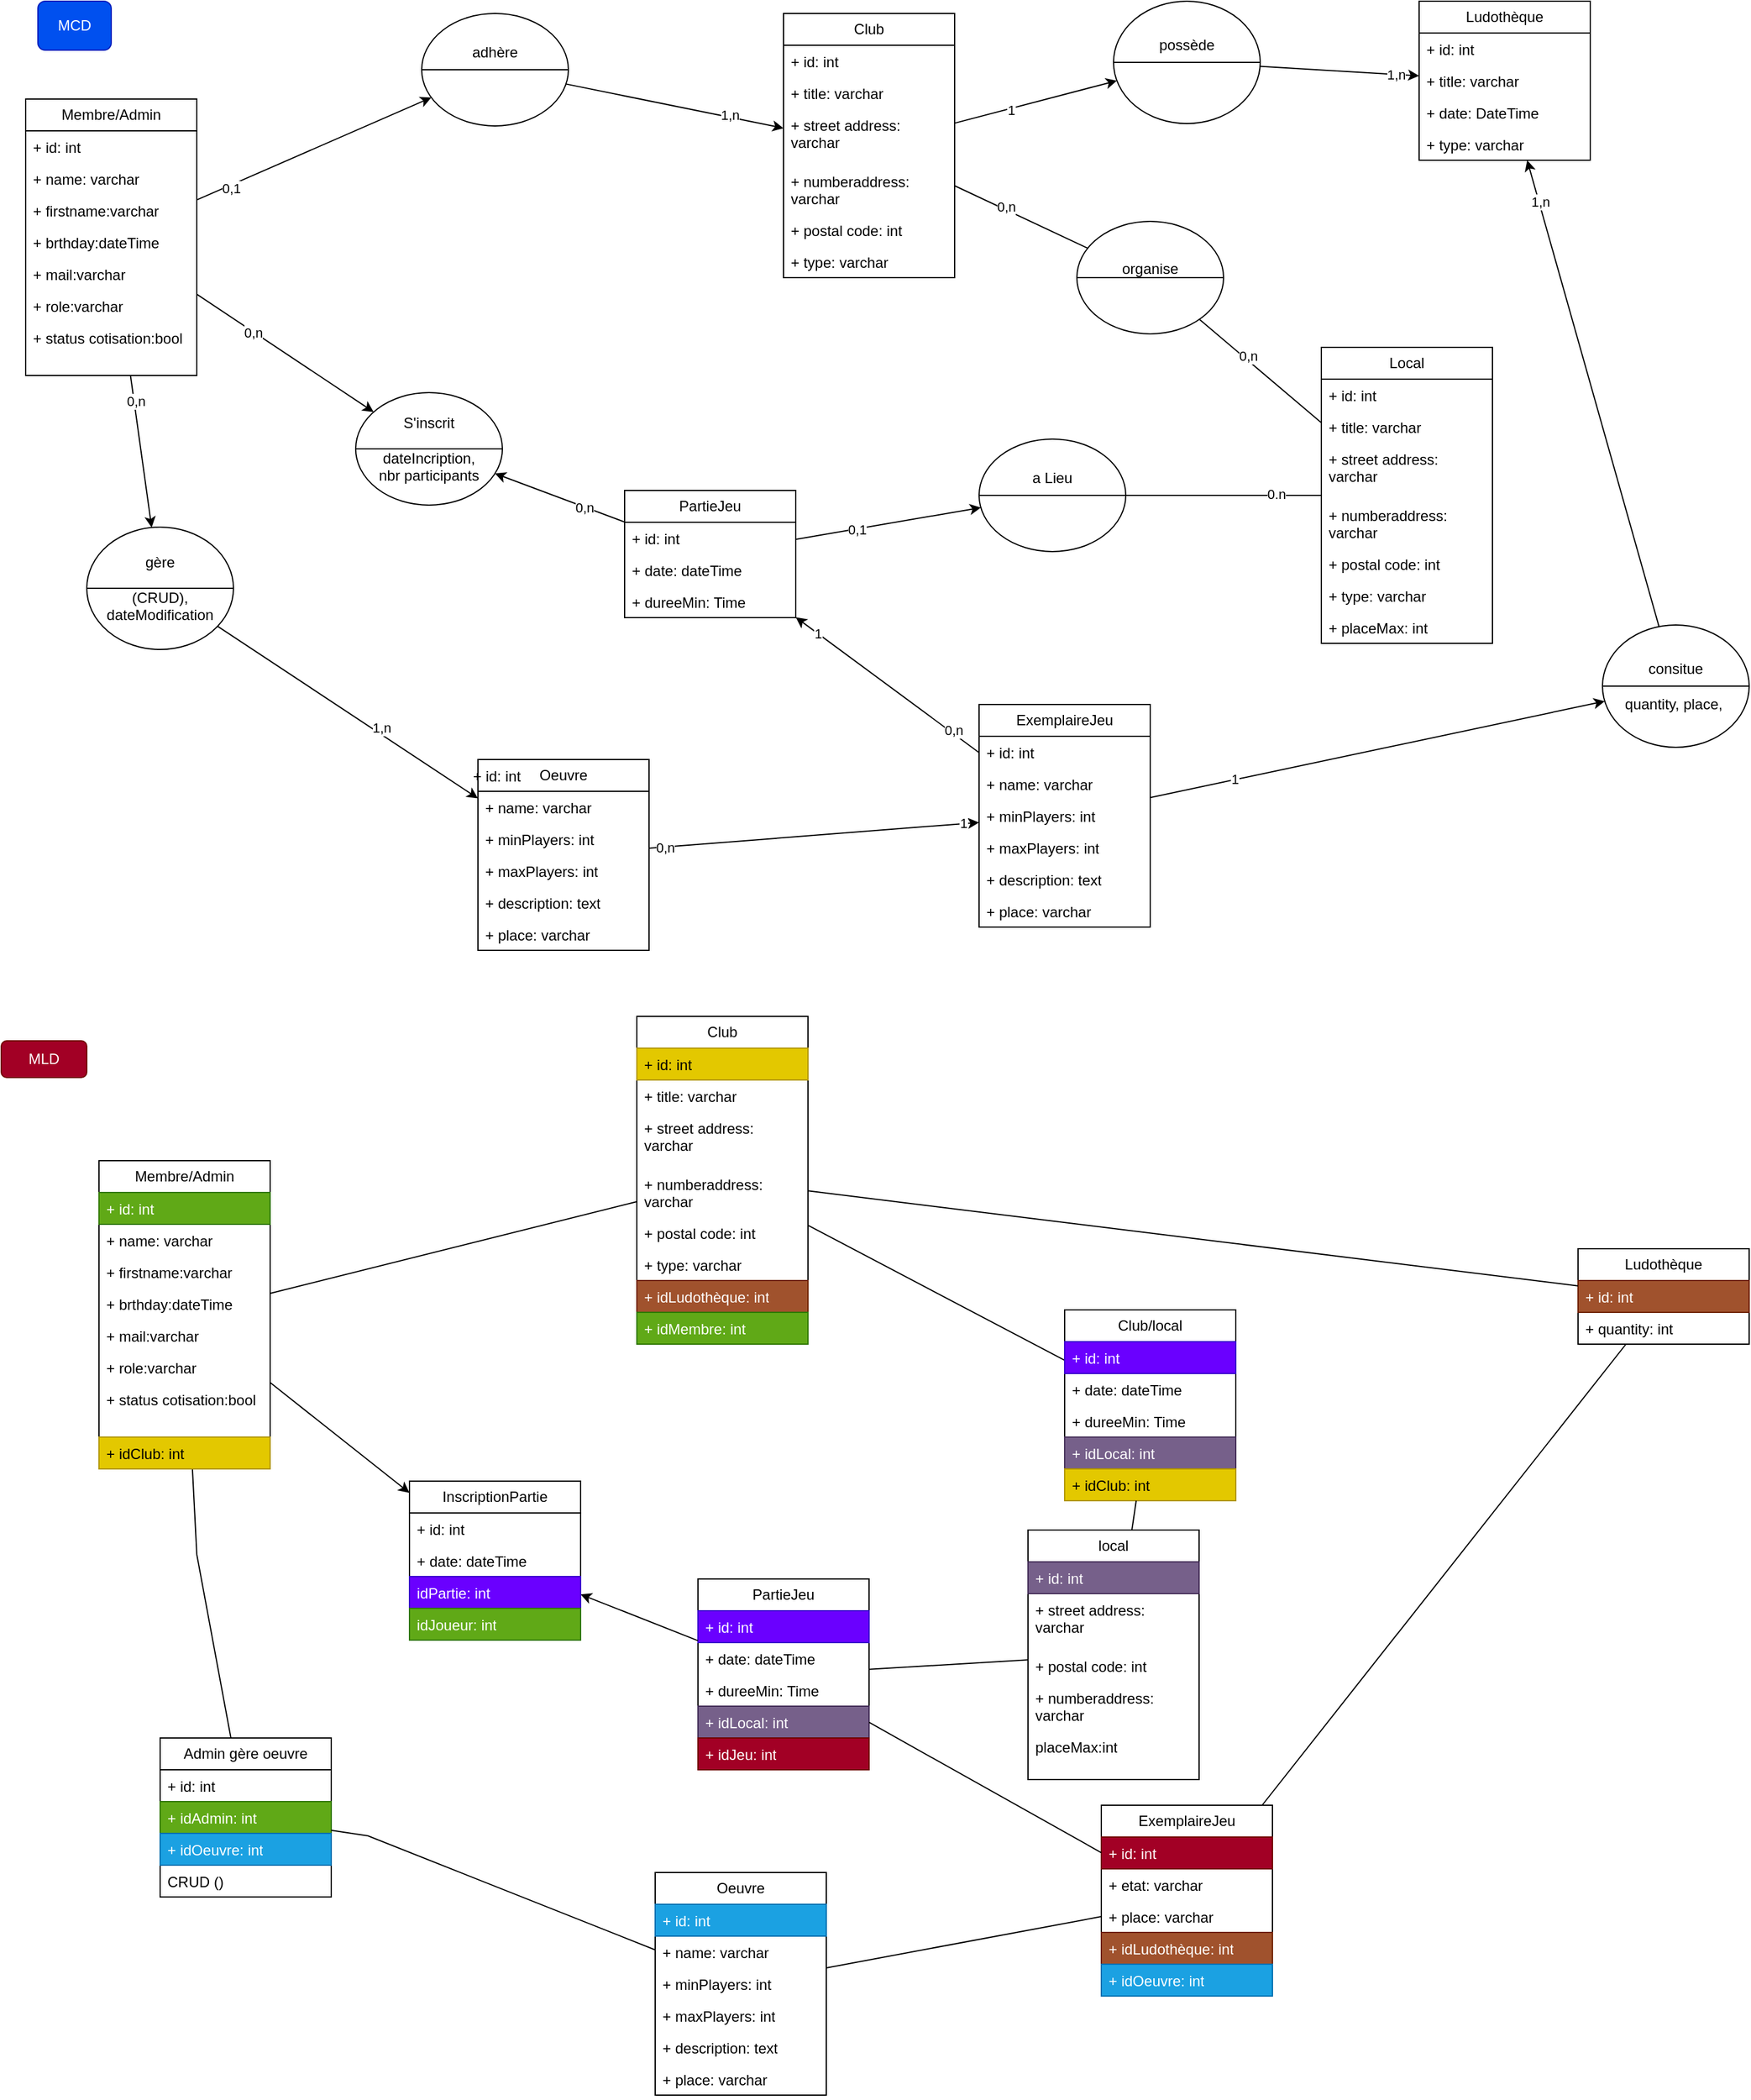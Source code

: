 <mxfile version="24.6.4" type="device">
  <diagram name="Page-1" id="5jA2SZgc2Ah5v43sQ27I">
    <mxGraphModel dx="1434" dy="836" grid="1" gridSize="10" guides="1" tooltips="1" connect="1" arrows="1" fold="1" page="1" pageScale="1" pageWidth="827" pageHeight="1169" background="none" math="0" shadow="0">
      <root>
        <mxCell id="0" />
        <mxCell id="1" parent="0" />
        <mxCell id="EdvAkEf1N6HmaG4ucy9W-1" value="Membre/Admin" style="swimlane;fontStyle=0;childLayout=stackLayout;horizontal=1;startSize=26;fillColor=none;horizontalStack=0;resizeParent=1;resizeParentMax=0;resizeLast=0;collapsible=1;marginBottom=0;whiteSpace=wrap;html=1;" parent="1" vertex="1">
          <mxGeometry x="30" y="90" width="140" height="226" as="geometry" />
        </mxCell>
        <mxCell id="EdvAkEf1N6HmaG4ucy9W-2" value="+ id: int" style="text;strokeColor=none;fillColor=none;align=left;verticalAlign=top;spacingLeft=4;spacingRight=4;overflow=hidden;rotatable=0;points=[[0,0.5],[1,0.5]];portConstraint=eastwest;whiteSpace=wrap;html=1;" parent="EdvAkEf1N6HmaG4ucy9W-1" vertex="1">
          <mxGeometry y="26" width="140" height="26" as="geometry" />
        </mxCell>
        <mxCell id="EdvAkEf1N6HmaG4ucy9W-3" value="+ name: varchar" style="text;strokeColor=none;fillColor=none;align=left;verticalAlign=top;spacingLeft=4;spacingRight=4;overflow=hidden;rotatable=0;points=[[0,0.5],[1,0.5]];portConstraint=eastwest;whiteSpace=wrap;html=1;" parent="EdvAkEf1N6HmaG4ucy9W-1" vertex="1">
          <mxGeometry y="52" width="140" height="26" as="geometry" />
        </mxCell>
        <mxCell id="EdvAkEf1N6HmaG4ucy9W-4" value="+ firstname:varchar" style="text;strokeColor=none;fillColor=none;align=left;verticalAlign=top;spacingLeft=4;spacingRight=4;overflow=hidden;rotatable=0;points=[[0,0.5],[1,0.5]];portConstraint=eastwest;whiteSpace=wrap;html=1;" parent="EdvAkEf1N6HmaG4ucy9W-1" vertex="1">
          <mxGeometry y="78" width="140" height="26" as="geometry" />
        </mxCell>
        <mxCell id="EdvAkEf1N6HmaG4ucy9W-5" value="+ brthday:dateTime" style="text;strokeColor=none;fillColor=none;align=left;verticalAlign=top;spacingLeft=4;spacingRight=4;overflow=hidden;rotatable=0;points=[[0,0.5],[1,0.5]];portConstraint=eastwest;whiteSpace=wrap;html=1;" parent="EdvAkEf1N6HmaG4ucy9W-1" vertex="1">
          <mxGeometry y="104" width="140" height="26" as="geometry" />
        </mxCell>
        <mxCell id="EdvAkEf1N6HmaG4ucy9W-6" value="+ mail:varchar" style="text;strokeColor=none;fillColor=none;align=left;verticalAlign=top;spacingLeft=4;spacingRight=4;overflow=hidden;rotatable=0;points=[[0,0.5],[1,0.5]];portConstraint=eastwest;whiteSpace=wrap;html=1;" parent="EdvAkEf1N6HmaG4ucy9W-1" vertex="1">
          <mxGeometry y="130" width="140" height="26" as="geometry" />
        </mxCell>
        <mxCell id="EdvAkEf1N6HmaG4ucy9W-7" value="+ role:varchar" style="text;strokeColor=none;fillColor=none;align=left;verticalAlign=top;spacingLeft=4;spacingRight=4;overflow=hidden;rotatable=0;points=[[0,0.5],[1,0.5]];portConstraint=eastwest;whiteSpace=wrap;html=1;" parent="EdvAkEf1N6HmaG4ucy9W-1" vertex="1">
          <mxGeometry y="156" width="140" height="26" as="geometry" />
        </mxCell>
        <mxCell id="EdvAkEf1N6HmaG4ucy9W-8" value="+ status cotisation:bool" style="text;strokeColor=none;fillColor=none;align=left;verticalAlign=top;spacingLeft=4;spacingRight=4;overflow=hidden;rotatable=0;points=[[0,0.5],[1,0.5]];portConstraint=eastwest;whiteSpace=wrap;html=1;" parent="EdvAkEf1N6HmaG4ucy9W-1" vertex="1">
          <mxGeometry y="182" width="140" height="44" as="geometry" />
        </mxCell>
        <mxCell id="EdvAkEf1N6HmaG4ucy9W-9" value="Club" style="swimlane;fontStyle=0;childLayout=stackLayout;horizontal=1;startSize=26;fillColor=none;horizontalStack=0;resizeParent=1;resizeParentMax=0;resizeLast=0;collapsible=1;marginBottom=0;whiteSpace=wrap;html=1;" parent="1" vertex="1">
          <mxGeometry x="650" y="20" width="140" height="216" as="geometry" />
        </mxCell>
        <mxCell id="EdvAkEf1N6HmaG4ucy9W-10" value="+ id: int" style="text;strokeColor=none;fillColor=none;align=left;verticalAlign=top;spacingLeft=4;spacingRight=4;overflow=hidden;rotatable=0;points=[[0,0.5],[1,0.5]];portConstraint=eastwest;whiteSpace=wrap;html=1;" parent="EdvAkEf1N6HmaG4ucy9W-9" vertex="1">
          <mxGeometry y="26" width="140" height="26" as="geometry" />
        </mxCell>
        <mxCell id="EdvAkEf1N6HmaG4ucy9W-11" value="+ title: varchar" style="text;strokeColor=none;fillColor=none;align=left;verticalAlign=top;spacingLeft=4;spacingRight=4;overflow=hidden;rotatable=0;points=[[0,0.5],[1,0.5]];portConstraint=eastwest;whiteSpace=wrap;html=1;" parent="EdvAkEf1N6HmaG4ucy9W-9" vertex="1">
          <mxGeometry y="52" width="140" height="26" as="geometry" />
        </mxCell>
        <mxCell id="EdvAkEf1N6HmaG4ucy9W-13" value="+ street address: varchar" style="text;strokeColor=none;fillColor=none;align=left;verticalAlign=top;spacingLeft=4;spacingRight=4;overflow=hidden;rotatable=0;points=[[0,0.5],[1,0.5]];portConstraint=eastwest;whiteSpace=wrap;html=1;" parent="EdvAkEf1N6HmaG4ucy9W-9" vertex="1">
          <mxGeometry y="78" width="140" height="46" as="geometry" />
        </mxCell>
        <mxCell id="EdvAkEf1N6HmaG4ucy9W-14" value="+ numberaddress: varchar" style="text;strokeColor=none;fillColor=none;align=left;verticalAlign=top;spacingLeft=4;spacingRight=4;overflow=hidden;rotatable=0;points=[[0,0.5],[1,0.5]];portConstraint=eastwest;whiteSpace=wrap;html=1;" parent="EdvAkEf1N6HmaG4ucy9W-9" vertex="1">
          <mxGeometry y="124" width="140" height="40" as="geometry" />
        </mxCell>
        <mxCell id="EdvAkEf1N6HmaG4ucy9W-15" value="+ postal code: int" style="text;strokeColor=none;fillColor=none;align=left;verticalAlign=top;spacingLeft=4;spacingRight=4;overflow=hidden;rotatable=0;points=[[0,0.5],[1,0.5]];portConstraint=eastwest;whiteSpace=wrap;html=1;" parent="EdvAkEf1N6HmaG4ucy9W-9" vertex="1">
          <mxGeometry y="164" width="140" height="26" as="geometry" />
        </mxCell>
        <mxCell id="EdvAkEf1N6HmaG4ucy9W-16" value="+ type: varchar" style="text;strokeColor=none;fillColor=none;align=left;verticalAlign=top;spacingLeft=4;spacingRight=4;overflow=hidden;rotatable=0;points=[[0,0.5],[1,0.5]];portConstraint=eastwest;whiteSpace=wrap;html=1;" parent="EdvAkEf1N6HmaG4ucy9W-9" vertex="1">
          <mxGeometry y="190" width="140" height="26" as="geometry" />
        </mxCell>
        <mxCell id="EdvAkEf1N6HmaG4ucy9W-23" value="gère&lt;div&gt;&lt;br&gt;&lt;/div&gt;&lt;div&gt;(CRUD), dateModification&lt;/div&gt;" style="shape=lineEllipse;perimeter=ellipsePerimeter;whiteSpace=wrap;html=1;backgroundOutline=1;" parent="1" vertex="1">
          <mxGeometry x="80" y="440" width="120" height="100" as="geometry" />
        </mxCell>
        <mxCell id="EdvAkEf1N6HmaG4ucy9W-24" value="" style="endArrow=classic;html=1;rounded=0;" parent="1" source="EdvAkEf1N6HmaG4ucy9W-1" target="EdvAkEf1N6HmaG4ucy9W-23" edge="1">
          <mxGeometry width="50" height="50" relative="1" as="geometry">
            <mxPoint x="390" y="340" as="sourcePoint" />
            <mxPoint x="440" y="290" as="targetPoint" />
          </mxGeometry>
        </mxCell>
        <mxCell id="EdvAkEf1N6HmaG4ucy9W-111" value="0,n" style="edgeLabel;html=1;align=center;verticalAlign=middle;resizable=0;points=[];" parent="EdvAkEf1N6HmaG4ucy9W-24" vertex="1" connectable="0">
          <mxGeometry x="-0.667" y="1" relative="1" as="geometry">
            <mxPoint as="offset" />
          </mxGeometry>
        </mxCell>
        <mxCell id="EdvAkEf1N6HmaG4ucy9W-28" value="MCD" style="rounded=1;whiteSpace=wrap;html=1;fillColor=#0050ef;fontColor=#ffffff;strokeColor=#001DBC;" parent="1" vertex="1">
          <mxGeometry x="40" y="10" width="60" height="40" as="geometry" />
        </mxCell>
        <mxCell id="EdvAkEf1N6HmaG4ucy9W-57" value="MLD" style="rounded=1;whiteSpace=wrap;html=1;fillColor=#a20025;fontColor=#ffffff;strokeColor=#6F0000;" parent="1" vertex="1">
          <mxGeometry x="10" y="860" width="70" height="30" as="geometry" />
        </mxCell>
        <mxCell id="EdvAkEf1N6HmaG4ucy9W-85" value="ExemplaireJeu" style="swimlane;fontStyle=0;childLayout=stackLayout;horizontal=1;startSize=26;fillColor=none;horizontalStack=0;resizeParent=1;resizeParentMax=0;resizeLast=0;collapsible=1;marginBottom=0;whiteSpace=wrap;html=1;" parent="1" vertex="1">
          <mxGeometry x="810" y="585" width="140" height="182" as="geometry" />
        </mxCell>
        <mxCell id="EdvAkEf1N6HmaG4ucy9W-86" value="+ id: int" style="text;strokeColor=none;fillColor=none;align=left;verticalAlign=top;spacingLeft=4;spacingRight=4;overflow=hidden;rotatable=0;points=[[0,0.5],[1,0.5]];portConstraint=eastwest;whiteSpace=wrap;html=1;" parent="EdvAkEf1N6HmaG4ucy9W-85" vertex="1">
          <mxGeometry y="26" width="140" height="26" as="geometry" />
        </mxCell>
        <mxCell id="EdvAkEf1N6HmaG4ucy9W-87" value="+ name: varchar" style="text;strokeColor=none;fillColor=none;align=left;verticalAlign=top;spacingLeft=4;spacingRight=4;overflow=hidden;rotatable=0;points=[[0,0.5],[1,0.5]];portConstraint=eastwest;whiteSpace=wrap;html=1;" parent="EdvAkEf1N6HmaG4ucy9W-85" vertex="1">
          <mxGeometry y="52" width="140" height="26" as="geometry" />
        </mxCell>
        <mxCell id="EdvAkEf1N6HmaG4ucy9W-88" value="+ minPlayers: int" style="text;strokeColor=none;fillColor=none;align=left;verticalAlign=top;spacingLeft=4;spacingRight=4;overflow=hidden;rotatable=0;points=[[0,0.5],[1,0.5]];portConstraint=eastwest;whiteSpace=wrap;html=1;" parent="EdvAkEf1N6HmaG4ucy9W-85" vertex="1">
          <mxGeometry y="78" width="140" height="26" as="geometry" />
        </mxCell>
        <mxCell id="EdvAkEf1N6HmaG4ucy9W-99" value="+ maxPlayers: int" style="text;strokeColor=none;fillColor=none;align=left;verticalAlign=top;spacingLeft=4;spacingRight=4;overflow=hidden;rotatable=0;points=[[0,0.5],[1,0.5]];portConstraint=eastwest;whiteSpace=wrap;html=1;" parent="EdvAkEf1N6HmaG4ucy9W-85" vertex="1">
          <mxGeometry y="104" width="140" height="26" as="geometry" />
        </mxCell>
        <mxCell id="EdvAkEf1N6HmaG4ucy9W-101" value="+ description: text" style="text;strokeColor=none;fillColor=none;align=left;verticalAlign=top;spacingLeft=4;spacingRight=4;overflow=hidden;rotatable=0;points=[[0,0.5],[1,0.5]];portConstraint=eastwest;whiteSpace=wrap;html=1;" parent="EdvAkEf1N6HmaG4ucy9W-85" vertex="1">
          <mxGeometry y="130" width="140" height="26" as="geometry" />
        </mxCell>
        <mxCell id="EdvAkEf1N6HmaG4ucy9W-100" value="+ place: varchar" style="text;strokeColor=none;fillColor=none;align=left;verticalAlign=top;spacingLeft=4;spacingRight=4;overflow=hidden;rotatable=0;points=[[0,0.5],[1,0.5]];portConstraint=eastwest;whiteSpace=wrap;html=1;" parent="EdvAkEf1N6HmaG4ucy9W-85" vertex="1">
          <mxGeometry y="156" width="140" height="26" as="geometry" />
        </mxCell>
        <mxCell id="EdvAkEf1N6HmaG4ucy9W-93" value="consitue&lt;div&gt;&lt;br&gt;&lt;/div&gt;&lt;div&gt;quantity, place,&amp;nbsp;&lt;/div&gt;" style="shape=lineEllipse;perimeter=ellipsePerimeter;whiteSpace=wrap;html=1;backgroundOutline=1;" parent="1" vertex="1">
          <mxGeometry x="1320" y="520" width="120" height="100" as="geometry" />
        </mxCell>
        <mxCell id="EdvAkEf1N6HmaG4ucy9W-94" value="PartieJeu" style="swimlane;fontStyle=0;childLayout=stackLayout;horizontal=1;startSize=26;fillColor=none;horizontalStack=0;resizeParent=1;resizeParentMax=0;resizeLast=0;collapsible=1;marginBottom=0;whiteSpace=wrap;html=1;" parent="1" vertex="1">
          <mxGeometry x="520" y="410" width="140" height="104" as="geometry" />
        </mxCell>
        <mxCell id="EdvAkEf1N6HmaG4ucy9W-95" value="+ id: int" style="text;strokeColor=none;fillColor=none;align=left;verticalAlign=top;spacingLeft=4;spacingRight=4;overflow=hidden;rotatable=0;points=[[0,0.5],[1,0.5]];portConstraint=eastwest;whiteSpace=wrap;html=1;" parent="EdvAkEf1N6HmaG4ucy9W-94" vertex="1">
          <mxGeometry y="26" width="140" height="26" as="geometry" />
        </mxCell>
        <mxCell id="EdvAkEf1N6HmaG4ucy9W-96" value="+ date: dateTime" style="text;strokeColor=none;fillColor=none;align=left;verticalAlign=top;spacingLeft=4;spacingRight=4;overflow=hidden;rotatable=0;points=[[0,0.5],[1,0.5]];portConstraint=eastwest;whiteSpace=wrap;html=1;" parent="EdvAkEf1N6HmaG4ucy9W-94" vertex="1">
          <mxGeometry y="52" width="140" height="26" as="geometry" />
        </mxCell>
        <mxCell id="EdvAkEf1N6HmaG4ucy9W-97" value="+ dureeMin: Time" style="text;strokeColor=none;fillColor=none;align=left;verticalAlign=top;spacingLeft=4;spacingRight=4;overflow=hidden;rotatable=0;points=[[0,0.5],[1,0.5]];portConstraint=eastwest;whiteSpace=wrap;html=1;" parent="EdvAkEf1N6HmaG4ucy9W-94" vertex="1">
          <mxGeometry y="78" width="140" height="26" as="geometry" />
        </mxCell>
        <mxCell id="EdvAkEf1N6HmaG4ucy9W-98" value="&lt;div&gt;S&#39;inscrit&lt;/div&gt;&lt;div&gt;&lt;br&gt;&lt;/div&gt;&lt;div&gt;dateIncription,&lt;/div&gt;&lt;div&gt;nbr participants&lt;/div&gt;" style="shape=lineEllipse;perimeter=ellipsePerimeter;whiteSpace=wrap;html=1;backgroundOutline=1;" parent="1" vertex="1">
          <mxGeometry x="300" y="330" width="120" height="92" as="geometry" />
        </mxCell>
        <mxCell id="EdvAkEf1N6HmaG4ucy9W-102" value="" style="endArrow=classic;html=1;rounded=0;" parent="1" source="EdvAkEf1N6HmaG4ucy9W-1" target="EdvAkEf1N6HmaG4ucy9W-98" edge="1">
          <mxGeometry width="50" height="50" relative="1" as="geometry">
            <mxPoint x="171" y="366" as="sourcePoint" />
            <mxPoint x="191" y="471" as="targetPoint" />
          </mxGeometry>
        </mxCell>
        <mxCell id="EdvAkEf1N6HmaG4ucy9W-104" value="0,n" style="edgeLabel;html=1;align=center;verticalAlign=middle;resizable=0;points=[];" parent="EdvAkEf1N6HmaG4ucy9W-102" vertex="1" connectable="0">
          <mxGeometry x="-0.361" relative="1" as="geometry">
            <mxPoint as="offset" />
          </mxGeometry>
        </mxCell>
        <mxCell id="EdvAkEf1N6HmaG4ucy9W-103" value="" style="endArrow=classic;html=1;rounded=0;" parent="1" source="EdvAkEf1N6HmaG4ucy9W-94" target="EdvAkEf1N6HmaG4ucy9W-98" edge="1">
          <mxGeometry width="50" height="50" relative="1" as="geometry">
            <mxPoint x="220" y="252" as="sourcePoint" />
            <mxPoint x="360" y="249" as="targetPoint" />
          </mxGeometry>
        </mxCell>
        <mxCell id="EdvAkEf1N6HmaG4ucy9W-105" value="0,n" style="edgeLabel;html=1;align=center;verticalAlign=middle;resizable=0;points=[];" parent="EdvAkEf1N6HmaG4ucy9W-103" vertex="1" connectable="0">
          <mxGeometry x="-0.37" relative="1" as="geometry">
            <mxPoint as="offset" />
          </mxGeometry>
        </mxCell>
        <mxCell id="EdvAkEf1N6HmaG4ucy9W-106" value="" style="endArrow=classic;html=1;rounded=0;" parent="1" source="EdvAkEf1N6HmaG4ucy9W-85" target="EdvAkEf1N6HmaG4ucy9W-93" edge="1">
          <mxGeometry width="50" height="50" relative="1" as="geometry">
            <mxPoint x="320" y="404" as="sourcePoint" />
            <mxPoint x="340" y="509" as="targetPoint" />
          </mxGeometry>
        </mxCell>
        <mxCell id="EdvAkEf1N6HmaG4ucy9W-141" value="1" style="edgeLabel;html=1;align=center;verticalAlign=middle;resizable=0;points=[];" parent="EdvAkEf1N6HmaG4ucy9W-106" vertex="1" connectable="0">
          <mxGeometry x="-0.627" y="1" relative="1" as="geometry">
            <mxPoint as="offset" />
          </mxGeometry>
        </mxCell>
        <mxCell id="EdvAkEf1N6HmaG4ucy9W-107" value="" style="endArrow=classic;html=1;rounded=0;" parent="1" source="EdvAkEf1N6HmaG4ucy9W-93" target="EdvAkEf1N6HmaG4ucy9W-123" edge="1">
          <mxGeometry width="50" height="50" relative="1" as="geometry">
            <mxPoint x="650" y="580" as="sourcePoint" />
            <mxPoint x="739" y="489" as="targetPoint" />
            <Array as="points" />
          </mxGeometry>
        </mxCell>
        <mxCell id="EdvAkEf1N6HmaG4ucy9W-140" value="1,n" style="edgeLabel;html=1;align=center;verticalAlign=middle;resizable=0;points=[];" parent="EdvAkEf1N6HmaG4ucy9W-107" vertex="1" connectable="0">
          <mxGeometry x="0.82" y="-1" relative="1" as="geometry">
            <mxPoint as="offset" />
          </mxGeometry>
        </mxCell>
        <mxCell id="EdvAkEf1N6HmaG4ucy9W-108" value="" style="endArrow=classic;html=1;rounded=0;" parent="1" source="EdvAkEf1N6HmaG4ucy9W-23" target="EdvAkEf1N6HmaG4ucy9W-112" edge="1">
          <mxGeometry width="50" height="50" relative="1" as="geometry">
            <mxPoint x="171" y="366" as="sourcePoint" />
            <mxPoint x="249" y="628" as="targetPoint" />
          </mxGeometry>
        </mxCell>
        <mxCell id="EdvAkEf1N6HmaG4ucy9W-235" value="1,n" style="edgeLabel;html=1;align=center;verticalAlign=middle;resizable=0;points=[];" parent="EdvAkEf1N6HmaG4ucy9W-108" vertex="1" connectable="0">
          <mxGeometry x="0.234" y="5" relative="1" as="geometry">
            <mxPoint as="offset" />
          </mxGeometry>
        </mxCell>
        <mxCell id="EdvAkEf1N6HmaG4ucy9W-109" value="" style="endArrow=classic;html=1;rounded=0;" parent="1" source="EdvAkEf1N6HmaG4ucy9W-112" target="EdvAkEf1N6HmaG4ucy9W-85" edge="1">
          <mxGeometry width="50" height="50" relative="1" as="geometry">
            <mxPoint x="360" y="670.25" as="sourcePoint" />
            <mxPoint x="269" y="638" as="targetPoint" />
          </mxGeometry>
        </mxCell>
        <mxCell id="EdvAkEf1N6HmaG4ucy9W-136" value="1" style="edgeLabel;html=1;align=center;verticalAlign=middle;resizable=0;points=[];" parent="EdvAkEf1N6HmaG4ucy9W-109" vertex="1" connectable="0">
          <mxGeometry x="0.901" y="1" relative="1" as="geometry">
            <mxPoint as="offset" />
          </mxGeometry>
        </mxCell>
        <mxCell id="EdvAkEf1N6HmaG4ucy9W-137" value="0,n" style="edgeLabel;html=1;align=center;verticalAlign=middle;resizable=0;points=[];" parent="EdvAkEf1N6HmaG4ucy9W-109" vertex="1" connectable="0">
          <mxGeometry x="-0.908" relative="1" as="geometry">
            <mxPoint as="offset" />
          </mxGeometry>
        </mxCell>
        <mxCell id="EdvAkEf1N6HmaG4ucy9W-112" value="Oeuvre" style="swimlane;fontStyle=0;childLayout=stackLayout;horizontal=1;startSize=26;fillColor=none;horizontalStack=0;resizeParent=1;resizeParentMax=0;resizeLast=0;collapsible=1;marginBottom=0;whiteSpace=wrap;html=1;" parent="1" vertex="1">
          <mxGeometry x="400" y="630" width="140" height="156" as="geometry" />
        </mxCell>
        <mxCell id="EdvAkEf1N6HmaG4ucy9W-114" value="+ name: varchar" style="text;strokeColor=none;fillColor=none;align=left;verticalAlign=top;spacingLeft=4;spacingRight=4;overflow=hidden;rotatable=0;points=[[0,0.5],[1,0.5]];portConstraint=eastwest;whiteSpace=wrap;html=1;" parent="EdvAkEf1N6HmaG4ucy9W-112" vertex="1">
          <mxGeometry y="26" width="140" height="26" as="geometry" />
        </mxCell>
        <mxCell id="EdvAkEf1N6HmaG4ucy9W-115" value="+ minPlayers: int" style="text;strokeColor=none;fillColor=none;align=left;verticalAlign=top;spacingLeft=4;spacingRight=4;overflow=hidden;rotatable=0;points=[[0,0.5],[1,0.5]];portConstraint=eastwest;whiteSpace=wrap;html=1;" parent="EdvAkEf1N6HmaG4ucy9W-112" vertex="1">
          <mxGeometry y="52" width="140" height="26" as="geometry" />
        </mxCell>
        <mxCell id="EdvAkEf1N6HmaG4ucy9W-116" value="+ maxPlayers: int" style="text;strokeColor=none;fillColor=none;align=left;verticalAlign=top;spacingLeft=4;spacingRight=4;overflow=hidden;rotatable=0;points=[[0,0.5],[1,0.5]];portConstraint=eastwest;whiteSpace=wrap;html=1;" parent="EdvAkEf1N6HmaG4ucy9W-112" vertex="1">
          <mxGeometry y="78" width="140" height="26" as="geometry" />
        </mxCell>
        <mxCell id="EdvAkEf1N6HmaG4ucy9W-117" value="+ description: text" style="text;strokeColor=none;fillColor=none;align=left;verticalAlign=top;spacingLeft=4;spacingRight=4;overflow=hidden;rotatable=0;points=[[0,0.5],[1,0.5]];portConstraint=eastwest;whiteSpace=wrap;html=1;" parent="EdvAkEf1N6HmaG4ucy9W-112" vertex="1">
          <mxGeometry y="104" width="140" height="26" as="geometry" />
        </mxCell>
        <mxCell id="EdvAkEf1N6HmaG4ucy9W-118" value="+ place: varchar" style="text;strokeColor=none;fillColor=none;align=left;verticalAlign=top;spacingLeft=4;spacingRight=4;overflow=hidden;rotatable=0;points=[[0,0.5],[1,0.5]];portConstraint=eastwest;whiteSpace=wrap;html=1;" parent="EdvAkEf1N6HmaG4ucy9W-112" vertex="1">
          <mxGeometry y="130" width="140" height="26" as="geometry" />
        </mxCell>
        <mxCell id="EdvAkEf1N6HmaG4ucy9W-119" value="&lt;div&gt;a Lieu&lt;/div&gt;&lt;div&gt;&lt;br&gt;&lt;/div&gt;&lt;div&gt;&lt;br&gt;&lt;/div&gt;" style="shape=lineEllipse;perimeter=ellipsePerimeter;whiteSpace=wrap;html=1;backgroundOutline=1;" parent="1" vertex="1">
          <mxGeometry x="810" y="368" width="120" height="92" as="geometry" />
        </mxCell>
        <mxCell id="EdvAkEf1N6HmaG4ucy9W-120" value="" style="endArrow=none;html=1;rounded=0;endFill=0;" parent="1" source="EdvAkEf1N6HmaG4ucy9W-9" target="kEM2Q2hJs3A-M0qFJJRA-12" edge="1">
          <mxGeometry width="50" height="50" relative="1" as="geometry">
            <mxPoint x="690" y="147" as="sourcePoint" />
            <mxPoint x="870" y="160" as="targetPoint" />
          </mxGeometry>
        </mxCell>
        <mxCell id="EdvAkEf1N6HmaG4ucy9W-146" value="0,n" style="edgeLabel;html=1;align=center;verticalAlign=middle;resizable=0;points=[];" parent="EdvAkEf1N6HmaG4ucy9W-120" vertex="1" connectable="0">
          <mxGeometry x="-0.249" y="3" relative="1" as="geometry">
            <mxPoint as="offset" />
          </mxGeometry>
        </mxCell>
        <mxCell id="EdvAkEf1N6HmaG4ucy9W-121" value="" style="endArrow=classic;html=1;rounded=0;" parent="1" source="EdvAkEf1N6HmaG4ucy9W-94" target="EdvAkEf1N6HmaG4ucy9W-119" edge="1">
          <mxGeometry width="50" height="50" relative="1" as="geometry">
            <mxPoint x="690" y="203" as="sourcePoint" />
            <mxPoint x="608" y="249" as="targetPoint" />
          </mxGeometry>
        </mxCell>
        <mxCell id="EdvAkEf1N6HmaG4ucy9W-145" value="0,1" style="edgeLabel;html=1;align=center;verticalAlign=middle;resizable=0;points=[];" parent="EdvAkEf1N6HmaG4ucy9W-121" vertex="1" connectable="0">
          <mxGeometry x="-0.343" relative="1" as="geometry">
            <mxPoint as="offset" />
          </mxGeometry>
        </mxCell>
        <mxCell id="EdvAkEf1N6HmaG4ucy9W-122" value="" style="endArrow=classic;html=1;rounded=0;" parent="1" source="EdvAkEf1N6HmaG4ucy9W-85" target="EdvAkEf1N6HmaG4ucy9W-94" edge="1">
          <mxGeometry width="50" height="50" relative="1" as="geometry">
            <mxPoint x="360" y="693" as="sourcePoint" />
            <mxPoint x="580" y="669" as="targetPoint" />
          </mxGeometry>
        </mxCell>
        <mxCell id="EdvAkEf1N6HmaG4ucy9W-147" value="0,n" style="edgeLabel;html=1;align=center;verticalAlign=middle;resizable=0;points=[];" parent="EdvAkEf1N6HmaG4ucy9W-122" vertex="1" connectable="0">
          <mxGeometry x="-0.692" y="-2" relative="1" as="geometry">
            <mxPoint as="offset" />
          </mxGeometry>
        </mxCell>
        <mxCell id="EdvAkEf1N6HmaG4ucy9W-148" value="1" style="edgeLabel;html=1;align=center;verticalAlign=middle;resizable=0;points=[];" parent="EdvAkEf1N6HmaG4ucy9W-122" vertex="1" connectable="0">
          <mxGeometry x="0.761" relative="1" as="geometry">
            <mxPoint as="offset" />
          </mxGeometry>
        </mxCell>
        <mxCell id="EdvAkEf1N6HmaG4ucy9W-123" value="Ludothèque" style="swimlane;fontStyle=0;childLayout=stackLayout;horizontal=1;startSize=26;fillColor=none;horizontalStack=0;resizeParent=1;resizeParentMax=0;resizeLast=0;collapsible=1;marginBottom=0;whiteSpace=wrap;html=1;" parent="1" vertex="1">
          <mxGeometry x="1170" y="10" width="140" height="130" as="geometry" />
        </mxCell>
        <mxCell id="EdvAkEf1N6HmaG4ucy9W-124" value="+ id: int" style="text;strokeColor=none;fillColor=none;align=left;verticalAlign=top;spacingLeft=4;spacingRight=4;overflow=hidden;rotatable=0;points=[[0,0.5],[1,0.5]];portConstraint=eastwest;whiteSpace=wrap;html=1;" parent="EdvAkEf1N6HmaG4ucy9W-123" vertex="1">
          <mxGeometry y="26" width="140" height="26" as="geometry" />
        </mxCell>
        <mxCell id="EdvAkEf1N6HmaG4ucy9W-125" value="+ title: varchar" style="text;strokeColor=none;fillColor=none;align=left;verticalAlign=top;spacingLeft=4;spacingRight=4;overflow=hidden;rotatable=0;points=[[0,0.5],[1,0.5]];portConstraint=eastwest;whiteSpace=wrap;html=1;" parent="EdvAkEf1N6HmaG4ucy9W-123" vertex="1">
          <mxGeometry y="52" width="140" height="26" as="geometry" />
        </mxCell>
        <mxCell id="EdvAkEf1N6HmaG4ucy9W-126" value="+ date: DateTime" style="text;strokeColor=none;fillColor=none;align=left;verticalAlign=top;spacingLeft=4;spacingRight=4;overflow=hidden;rotatable=0;points=[[0,0.5],[1,0.5]];portConstraint=eastwest;whiteSpace=wrap;html=1;" parent="EdvAkEf1N6HmaG4ucy9W-123" vertex="1">
          <mxGeometry y="78" width="140" height="26" as="geometry" />
        </mxCell>
        <mxCell id="EdvAkEf1N6HmaG4ucy9W-130" value="+ type: varchar" style="text;strokeColor=none;fillColor=none;align=left;verticalAlign=top;spacingLeft=4;spacingRight=4;overflow=hidden;rotatable=0;points=[[0,0.5],[1,0.5]];portConstraint=eastwest;whiteSpace=wrap;html=1;" parent="EdvAkEf1N6HmaG4ucy9W-123" vertex="1">
          <mxGeometry y="104" width="140" height="26" as="geometry" />
        </mxCell>
        <mxCell id="EdvAkEf1N6HmaG4ucy9W-132" value="possède&lt;div&gt;&lt;br&gt;&lt;/div&gt;&lt;div&gt;&lt;br&gt;&lt;/div&gt;" style="shape=lineEllipse;perimeter=ellipsePerimeter;whiteSpace=wrap;html=1;backgroundOutline=1;" parent="1" vertex="1">
          <mxGeometry x="920" y="10" width="120" height="100" as="geometry" />
        </mxCell>
        <mxCell id="EdvAkEf1N6HmaG4ucy9W-133" value="" style="endArrow=classic;html=1;rounded=0;" parent="1" source="EdvAkEf1N6HmaG4ucy9W-132" target="EdvAkEf1N6HmaG4ucy9W-123" edge="1">
          <mxGeometry width="50" height="50" relative="1" as="geometry">
            <mxPoint x="680" y="216" as="sourcePoint" />
            <mxPoint x="610" y="251" as="targetPoint" />
          </mxGeometry>
        </mxCell>
        <mxCell id="EdvAkEf1N6HmaG4ucy9W-139" value="1,n" style="edgeLabel;html=1;align=center;verticalAlign=middle;resizable=0;points=[];" parent="EdvAkEf1N6HmaG4ucy9W-133" vertex="1" connectable="0">
          <mxGeometry x="0.7" relative="1" as="geometry">
            <mxPoint as="offset" />
          </mxGeometry>
        </mxCell>
        <mxCell id="EdvAkEf1N6HmaG4ucy9W-134" value="" style="endArrow=classic;html=1;rounded=0;" parent="1" source="EdvAkEf1N6HmaG4ucy9W-9" target="EdvAkEf1N6HmaG4ucy9W-132" edge="1">
          <mxGeometry width="50" height="50" relative="1" as="geometry">
            <mxPoint x="956" y="280" as="sourcePoint" />
            <mxPoint x="945" y="130" as="targetPoint" />
          </mxGeometry>
        </mxCell>
        <mxCell id="EdvAkEf1N6HmaG4ucy9W-138" value="1" style="edgeLabel;html=1;align=center;verticalAlign=middle;resizable=0;points=[];" parent="EdvAkEf1N6HmaG4ucy9W-134" vertex="1" connectable="0">
          <mxGeometry x="-0.307" y="-1" relative="1" as="geometry">
            <mxPoint as="offset" />
          </mxGeometry>
        </mxCell>
        <mxCell id="EdvAkEf1N6HmaG4ucy9W-149" value="Club" style="swimlane;fontStyle=0;childLayout=stackLayout;horizontal=1;startSize=26;fillColor=none;horizontalStack=0;resizeParent=1;resizeParentMax=0;resizeLast=0;collapsible=1;marginBottom=0;whiteSpace=wrap;html=1;" parent="1" vertex="1">
          <mxGeometry x="530" y="840" width="140" height="268" as="geometry" />
        </mxCell>
        <mxCell id="EdvAkEf1N6HmaG4ucy9W-150" value="+ id: int" style="text;strokeColor=#B09500;fillColor=#e3c800;align=left;verticalAlign=top;spacingLeft=4;spacingRight=4;overflow=hidden;rotatable=0;points=[[0,0.5],[1,0.5]];portConstraint=eastwest;whiteSpace=wrap;html=1;fontColor=#000000;" parent="EdvAkEf1N6HmaG4ucy9W-149" vertex="1">
          <mxGeometry y="26" width="140" height="26" as="geometry" />
        </mxCell>
        <mxCell id="EdvAkEf1N6HmaG4ucy9W-151" value="+ title: varchar" style="text;strokeColor=none;fillColor=none;align=left;verticalAlign=top;spacingLeft=4;spacingRight=4;overflow=hidden;rotatable=0;points=[[0,0.5],[1,0.5]];portConstraint=eastwest;whiteSpace=wrap;html=1;" parent="EdvAkEf1N6HmaG4ucy9W-149" vertex="1">
          <mxGeometry y="52" width="140" height="26" as="geometry" />
        </mxCell>
        <mxCell id="EdvAkEf1N6HmaG4ucy9W-152" value="+ street address: varchar" style="text;strokeColor=none;fillColor=none;align=left;verticalAlign=top;spacingLeft=4;spacingRight=4;overflow=hidden;rotatable=0;points=[[0,0.5],[1,0.5]];portConstraint=eastwest;whiteSpace=wrap;html=1;" parent="EdvAkEf1N6HmaG4ucy9W-149" vertex="1">
          <mxGeometry y="78" width="140" height="46" as="geometry" />
        </mxCell>
        <mxCell id="EdvAkEf1N6HmaG4ucy9W-153" value="+ numberaddress: varchar" style="text;strokeColor=none;fillColor=none;align=left;verticalAlign=top;spacingLeft=4;spacingRight=4;overflow=hidden;rotatable=0;points=[[0,0.5],[1,0.5]];portConstraint=eastwest;whiteSpace=wrap;html=1;" parent="EdvAkEf1N6HmaG4ucy9W-149" vertex="1">
          <mxGeometry y="124" width="140" height="40" as="geometry" />
        </mxCell>
        <mxCell id="EdvAkEf1N6HmaG4ucy9W-154" value="+ postal code: int" style="text;strokeColor=none;fillColor=none;align=left;verticalAlign=top;spacingLeft=4;spacingRight=4;overflow=hidden;rotatable=0;points=[[0,0.5],[1,0.5]];portConstraint=eastwest;whiteSpace=wrap;html=1;" parent="EdvAkEf1N6HmaG4ucy9W-149" vertex="1">
          <mxGeometry y="164" width="140" height="26" as="geometry" />
        </mxCell>
        <mxCell id="EdvAkEf1N6HmaG4ucy9W-155" value="+ type: varchar" style="text;strokeColor=none;fillColor=none;align=left;verticalAlign=top;spacingLeft=4;spacingRight=4;overflow=hidden;rotatable=0;points=[[0,0.5],[1,0.5]];portConstraint=eastwest;whiteSpace=wrap;html=1;" parent="EdvAkEf1N6HmaG4ucy9W-149" vertex="1">
          <mxGeometry y="190" width="140" height="26" as="geometry" />
        </mxCell>
        <mxCell id="EdvAkEf1N6HmaG4ucy9W-264" value="+ idLudothèque: int" style="text;strokeColor=#6D1F00;fillColor=#a0522d;align=left;verticalAlign=top;spacingLeft=4;spacingRight=4;overflow=hidden;rotatable=0;points=[[0,0.5],[1,0.5]];portConstraint=eastwest;whiteSpace=wrap;html=1;fontColor=#ffffff;" parent="EdvAkEf1N6HmaG4ucy9W-149" vertex="1">
          <mxGeometry y="216" width="140" height="26" as="geometry" />
        </mxCell>
        <mxCell id="EdvAkEf1N6HmaG4ucy9W-253" value="+ idMembre: int" style="text;strokeColor=#2D7600;fillColor=#60a917;align=left;verticalAlign=top;spacingLeft=4;spacingRight=4;overflow=hidden;rotatable=0;points=[[0,0.5],[1,0.5]];portConstraint=eastwest;whiteSpace=wrap;html=1;fontColor=#ffffff;" parent="EdvAkEf1N6HmaG4ucy9W-149" vertex="1">
          <mxGeometry y="242" width="140" height="26" as="geometry" />
        </mxCell>
        <mxCell id="EdvAkEf1N6HmaG4ucy9W-163" value="" style="endArrow=none;html=1;rounded=0;endFill=0;" parent="1" source="EdvAkEf1N6HmaG4ucy9W-217" target="EdvAkEf1N6HmaG4ucy9W-230" edge="1">
          <mxGeometry width="50" height="50" relative="1" as="geometry">
            <mxPoint x="216" y="1216" as="sourcePoint" />
            <mxPoint x="227.714" y="1341.06" as="targetPoint" />
            <Array as="points">
              <mxPoint x="170" y="1280" />
            </Array>
          </mxGeometry>
        </mxCell>
        <mxCell id="EdvAkEf1N6HmaG4ucy9W-166" value="ExemplaireJeu" style="swimlane;fontStyle=0;childLayout=stackLayout;horizontal=1;startSize=26;fillColor=none;horizontalStack=0;resizeParent=1;resizeParentMax=0;resizeLast=0;collapsible=1;marginBottom=0;whiteSpace=wrap;html=1;" parent="1" vertex="1">
          <mxGeometry x="910" y="1485" width="140" height="156" as="geometry" />
        </mxCell>
        <mxCell id="EdvAkEf1N6HmaG4ucy9W-167" value="+ id: int" style="text;strokeColor=#6F0000;fillColor=#a20025;align=left;verticalAlign=top;spacingLeft=4;spacingRight=4;overflow=hidden;rotatable=0;points=[[0,0.5],[1,0.5]];portConstraint=eastwest;whiteSpace=wrap;html=1;fontColor=#ffffff;" parent="EdvAkEf1N6HmaG4ucy9W-166" vertex="1">
          <mxGeometry y="26" width="140" height="26" as="geometry" />
        </mxCell>
        <mxCell id="EdvAkEf1N6HmaG4ucy9W-168" value="+ etat: varchar" style="text;strokeColor=none;fillColor=none;align=left;verticalAlign=top;spacingLeft=4;spacingRight=4;overflow=hidden;rotatable=0;points=[[0,0.5],[1,0.5]];portConstraint=eastwest;whiteSpace=wrap;html=1;" parent="EdvAkEf1N6HmaG4ucy9W-166" vertex="1">
          <mxGeometry y="52" width="140" height="26" as="geometry" />
        </mxCell>
        <mxCell id="EdvAkEf1N6HmaG4ucy9W-172" value="+ place: varchar" style="text;strokeColor=none;fillColor=none;align=left;verticalAlign=top;spacingLeft=4;spacingRight=4;overflow=hidden;rotatable=0;points=[[0,0.5],[1,0.5]];portConstraint=eastwest;whiteSpace=wrap;html=1;" parent="EdvAkEf1N6HmaG4ucy9W-166" vertex="1">
          <mxGeometry y="78" width="140" height="26" as="geometry" />
        </mxCell>
        <mxCell id="kEM2Q2hJs3A-M0qFJJRA-40" value="+ idLudothèque: int" style="text;strokeColor=#6D1F00;fillColor=#a0522d;align=left;verticalAlign=top;spacingLeft=4;spacingRight=4;overflow=hidden;rotatable=0;points=[[0,0.5],[1,0.5]];portConstraint=eastwest;whiteSpace=wrap;html=1;fontColor=#ffffff;" vertex="1" parent="EdvAkEf1N6HmaG4ucy9W-166">
          <mxGeometry y="104" width="140" height="26" as="geometry" />
        </mxCell>
        <mxCell id="EdvAkEf1N6HmaG4ucy9W-226" value="+ idOeuvre: int" style="text;strokeColor=#006EAF;fillColor=#1ba1e2;align=left;verticalAlign=top;spacingLeft=4;spacingRight=4;overflow=hidden;rotatable=0;points=[[0,0.5],[1,0.5]];portConstraint=eastwest;whiteSpace=wrap;html=1;fontColor=#ffffff;" parent="EdvAkEf1N6HmaG4ucy9W-166" vertex="1">
          <mxGeometry y="130" width="140" height="26" as="geometry" />
        </mxCell>
        <mxCell id="EdvAkEf1N6HmaG4ucy9W-174" value="PartieJeu" style="swimlane;fontStyle=0;childLayout=stackLayout;horizontal=1;startSize=26;fillColor=none;horizontalStack=0;resizeParent=1;resizeParentMax=0;resizeLast=0;collapsible=1;marginBottom=0;whiteSpace=wrap;html=1;" parent="1" vertex="1">
          <mxGeometry x="580" y="1300" width="140" height="156" as="geometry" />
        </mxCell>
        <mxCell id="EdvAkEf1N6HmaG4ucy9W-175" value="+ id: int" style="text;strokeColor=#3700CC;fillColor=#6a00ff;align=left;verticalAlign=top;spacingLeft=4;spacingRight=4;overflow=hidden;rotatable=0;points=[[0,0.5],[1,0.5]];portConstraint=eastwest;whiteSpace=wrap;html=1;fontColor=#ffffff;" parent="EdvAkEf1N6HmaG4ucy9W-174" vertex="1">
          <mxGeometry y="26" width="140" height="26" as="geometry" />
        </mxCell>
        <mxCell id="EdvAkEf1N6HmaG4ucy9W-176" value="+ date: dateTime" style="text;strokeColor=none;fillColor=none;align=left;verticalAlign=top;spacingLeft=4;spacingRight=4;overflow=hidden;rotatable=0;points=[[0,0.5],[1,0.5]];portConstraint=eastwest;whiteSpace=wrap;html=1;" parent="EdvAkEf1N6HmaG4ucy9W-174" vertex="1">
          <mxGeometry y="52" width="140" height="26" as="geometry" />
        </mxCell>
        <mxCell id="EdvAkEf1N6HmaG4ucy9W-259" value="+ dureeMin: Time" style="text;strokeColor=none;fillColor=none;align=left;verticalAlign=top;spacingLeft=4;spacingRight=4;overflow=hidden;rotatable=0;points=[[0,0.5],[1,0.5]];portConstraint=eastwest;whiteSpace=wrap;html=1;" parent="EdvAkEf1N6HmaG4ucy9W-174" vertex="1">
          <mxGeometry y="78" width="140" height="26" as="geometry" />
        </mxCell>
        <mxCell id="kEM2Q2hJs3A-M0qFJJRA-32" value="+ idLocal: int" style="text;strokeColor=#432D57;fillColor=#76608a;align=left;verticalAlign=top;spacingLeft=4;spacingRight=4;overflow=hidden;rotatable=0;points=[[0,0.5],[1,0.5]];portConstraint=eastwest;whiteSpace=wrap;html=1;fontColor=#ffffff;" vertex="1" parent="EdvAkEf1N6HmaG4ucy9W-174">
          <mxGeometry y="104" width="140" height="26" as="geometry" />
        </mxCell>
        <mxCell id="EdvAkEf1N6HmaG4ucy9W-177" value="+ idJeu: int" style="text;strokeColor=#6F0000;fillColor=#a20025;align=left;verticalAlign=top;spacingLeft=4;spacingRight=4;overflow=hidden;rotatable=0;points=[[0,0.5],[1,0.5]];portConstraint=eastwest;whiteSpace=wrap;html=1;fontColor=#ffffff;" parent="EdvAkEf1N6HmaG4ucy9W-174" vertex="1">
          <mxGeometry y="130" width="140" height="26" as="geometry" />
        </mxCell>
        <mxCell id="EdvAkEf1N6HmaG4ucy9W-179" value="" style="endArrow=classic;html=1;rounded=0;" parent="1" source="EdvAkEf1N6HmaG4ucy9W-217" target="EdvAkEf1N6HmaG4ucy9W-254" edge="1">
          <mxGeometry width="50" height="50" relative="1" as="geometry">
            <mxPoint x="270" y="1150" as="sourcePoint" />
            <mxPoint x="375.912" y="1224.799" as="targetPoint" />
          </mxGeometry>
        </mxCell>
        <mxCell id="EdvAkEf1N6HmaG4ucy9W-181" value="" style="endArrow=classic;html=1;rounded=0;" parent="1" source="EdvAkEf1N6HmaG4ucy9W-174" target="EdvAkEf1N6HmaG4ucy9W-254" edge="1">
          <mxGeometry width="50" height="50" relative="1" as="geometry">
            <mxPoint x="320" y="1152" as="sourcePoint" />
            <mxPoint x="473.448" y="1276.903" as="targetPoint" />
          </mxGeometry>
        </mxCell>
        <mxCell id="EdvAkEf1N6HmaG4ucy9W-189" value="" style="endArrow=none;html=1;rounded=0;endFill=0;" parent="1" source="EdvAkEf1N6HmaG4ucy9W-192" target="EdvAkEf1N6HmaG4ucy9W-166" edge="1">
          <mxGeometry width="50" height="50" relative="1" as="geometry">
            <mxPoint x="460" y="1570.25" as="sourcePoint" />
            <mxPoint x="369" y="1538" as="targetPoint" />
          </mxGeometry>
        </mxCell>
        <mxCell id="EdvAkEf1N6HmaG4ucy9W-192" value="Oeuvre" style="swimlane;fontStyle=0;childLayout=stackLayout;horizontal=1;startSize=26;fillColor=none;horizontalStack=0;resizeParent=1;resizeParentMax=0;resizeLast=0;collapsible=1;marginBottom=0;whiteSpace=wrap;html=1;" parent="1" vertex="1">
          <mxGeometry x="545" y="1540" width="140" height="182" as="geometry" />
        </mxCell>
        <mxCell id="EdvAkEf1N6HmaG4ucy9W-193" value="+ id: int" style="text;strokeColor=#006EAF;fillColor=#1ba1e2;align=left;verticalAlign=top;spacingLeft=4;spacingRight=4;overflow=hidden;rotatable=0;points=[[0,0.5],[1,0.5]];portConstraint=eastwest;whiteSpace=wrap;html=1;fontColor=#ffffff;" parent="EdvAkEf1N6HmaG4ucy9W-192" vertex="1">
          <mxGeometry y="26" width="140" height="26" as="geometry" />
        </mxCell>
        <mxCell id="EdvAkEf1N6HmaG4ucy9W-194" value="+ name: varchar" style="text;strokeColor=none;fillColor=none;align=left;verticalAlign=top;spacingLeft=4;spacingRight=4;overflow=hidden;rotatable=0;points=[[0,0.5],[1,0.5]];portConstraint=eastwest;whiteSpace=wrap;html=1;" parent="EdvAkEf1N6HmaG4ucy9W-192" vertex="1">
          <mxGeometry y="52" width="140" height="26" as="geometry" />
        </mxCell>
        <mxCell id="EdvAkEf1N6HmaG4ucy9W-195" value="+ minPlayers: int" style="text;strokeColor=none;fillColor=none;align=left;verticalAlign=top;spacingLeft=4;spacingRight=4;overflow=hidden;rotatable=0;points=[[0,0.5],[1,0.5]];portConstraint=eastwest;whiteSpace=wrap;html=1;" parent="EdvAkEf1N6HmaG4ucy9W-192" vertex="1">
          <mxGeometry y="78" width="140" height="26" as="geometry" />
        </mxCell>
        <mxCell id="EdvAkEf1N6HmaG4ucy9W-196" value="+ maxPlayers: int" style="text;strokeColor=none;fillColor=none;align=left;verticalAlign=top;spacingLeft=4;spacingRight=4;overflow=hidden;rotatable=0;points=[[0,0.5],[1,0.5]];portConstraint=eastwest;whiteSpace=wrap;html=1;" parent="EdvAkEf1N6HmaG4ucy9W-192" vertex="1">
          <mxGeometry y="104" width="140" height="26" as="geometry" />
        </mxCell>
        <mxCell id="EdvAkEf1N6HmaG4ucy9W-197" value="+ description: text" style="text;strokeColor=none;fillColor=none;align=left;verticalAlign=top;spacingLeft=4;spacingRight=4;overflow=hidden;rotatable=0;points=[[0,0.5],[1,0.5]];portConstraint=eastwest;whiteSpace=wrap;html=1;" parent="EdvAkEf1N6HmaG4ucy9W-192" vertex="1">
          <mxGeometry y="130" width="140" height="26" as="geometry" />
        </mxCell>
        <mxCell id="EdvAkEf1N6HmaG4ucy9W-198" value="+ place: varchar" style="text;strokeColor=none;fillColor=none;align=left;verticalAlign=top;spacingLeft=4;spacingRight=4;overflow=hidden;rotatable=0;points=[[0,0.5],[1,0.5]];portConstraint=eastwest;whiteSpace=wrap;html=1;" parent="EdvAkEf1N6HmaG4ucy9W-192" vertex="1">
          <mxGeometry y="156" width="140" height="26" as="geometry" />
        </mxCell>
        <mxCell id="EdvAkEf1N6HmaG4ucy9W-202" value="" style="endArrow=none;html=1;rounded=0;endFill=0;" parent="1" source="EdvAkEf1N6HmaG4ucy9W-174" target="kEM2Q2hJs3A-M0qFJJRA-15" edge="1">
          <mxGeometry width="50" height="50" relative="1" as="geometry">
            <mxPoint x="790" y="1103" as="sourcePoint" />
            <mxPoint x="596.228" y="1169.187" as="targetPoint" />
          </mxGeometry>
        </mxCell>
        <mxCell id="EdvAkEf1N6HmaG4ucy9W-204" value="" style="endArrow=none;html=1;rounded=0;endFill=0;" parent="1" source="EdvAkEf1N6HmaG4ucy9W-166" target="EdvAkEf1N6HmaG4ucy9W-174" edge="1">
          <mxGeometry width="50" height="50" relative="1" as="geometry">
            <mxPoint x="460" y="1593" as="sourcePoint" />
            <mxPoint x="680" y="1569" as="targetPoint" />
          </mxGeometry>
        </mxCell>
        <mxCell id="EdvAkEf1N6HmaG4ucy9W-207" value="Ludothèque" style="swimlane;fontStyle=0;childLayout=stackLayout;horizontal=1;startSize=26;fillColor=none;horizontalStack=0;resizeParent=1;resizeParentMax=0;resizeLast=0;collapsible=1;marginBottom=0;whiteSpace=wrap;html=1;" parent="1" vertex="1">
          <mxGeometry x="1300" y="1030" width="140" height="78" as="geometry" />
        </mxCell>
        <mxCell id="EdvAkEf1N6HmaG4ucy9W-208" value="+ id: int" style="text;strokeColor=#6D1F00;fillColor=#a0522d;align=left;verticalAlign=top;spacingLeft=4;spacingRight=4;overflow=hidden;rotatable=0;points=[[0,0.5],[1,0.5]];portConstraint=eastwest;whiteSpace=wrap;html=1;fontColor=#ffffff;" parent="EdvAkEf1N6HmaG4ucy9W-207" vertex="1">
          <mxGeometry y="26" width="140" height="26" as="geometry" />
        </mxCell>
        <mxCell id="EdvAkEf1N6HmaG4ucy9W-210" value="+ quantity: int" style="text;strokeColor=none;fillColor=none;align=left;verticalAlign=top;spacingLeft=4;spacingRight=4;overflow=hidden;rotatable=0;points=[[0,0.5],[1,0.5]];portConstraint=eastwest;whiteSpace=wrap;html=1;" parent="EdvAkEf1N6HmaG4ucy9W-207" vertex="1">
          <mxGeometry y="52" width="140" height="26" as="geometry" />
        </mxCell>
        <mxCell id="EdvAkEf1N6HmaG4ucy9W-213" value="" style="endArrow=none;html=1;rounded=0;endFill=0;" parent="1" source="EdvAkEf1N6HmaG4ucy9W-149" target="EdvAkEf1N6HmaG4ucy9W-207" edge="1">
          <mxGeometry width="50" height="50" relative="1" as="geometry">
            <mxPoint x="1066.89" y="1172.022" as="sourcePoint" />
            <mxPoint x="710" y="1151" as="targetPoint" />
          </mxGeometry>
        </mxCell>
        <mxCell id="EdvAkEf1N6HmaG4ucy9W-217" value="Membre/Admin" style="swimlane;fontStyle=0;childLayout=stackLayout;horizontal=1;startSize=26;fillColor=none;horizontalStack=0;resizeParent=1;resizeParentMax=0;resizeLast=0;collapsible=1;marginBottom=0;whiteSpace=wrap;html=1;" parent="1" vertex="1">
          <mxGeometry x="90" y="958" width="140" height="252" as="geometry" />
        </mxCell>
        <mxCell id="EdvAkEf1N6HmaG4ucy9W-218" value="+ id: int" style="text;strokeColor=#2D7600;fillColor=#60a917;align=left;verticalAlign=top;spacingLeft=4;spacingRight=4;overflow=hidden;rotatable=0;points=[[0,0.5],[1,0.5]];portConstraint=eastwest;whiteSpace=wrap;html=1;fontColor=#ffffff;" parent="EdvAkEf1N6HmaG4ucy9W-217" vertex="1">
          <mxGeometry y="26" width="140" height="26" as="geometry" />
        </mxCell>
        <mxCell id="EdvAkEf1N6HmaG4ucy9W-219" value="+ name: varchar" style="text;strokeColor=none;fillColor=none;align=left;verticalAlign=top;spacingLeft=4;spacingRight=4;overflow=hidden;rotatable=0;points=[[0,0.5],[1,0.5]];portConstraint=eastwest;whiteSpace=wrap;html=1;" parent="EdvAkEf1N6HmaG4ucy9W-217" vertex="1">
          <mxGeometry y="52" width="140" height="26" as="geometry" />
        </mxCell>
        <mxCell id="EdvAkEf1N6HmaG4ucy9W-220" value="+ firstname:varchar" style="text;strokeColor=none;fillColor=none;align=left;verticalAlign=top;spacingLeft=4;spacingRight=4;overflow=hidden;rotatable=0;points=[[0,0.5],[1,0.5]];portConstraint=eastwest;whiteSpace=wrap;html=1;" parent="EdvAkEf1N6HmaG4ucy9W-217" vertex="1">
          <mxGeometry y="78" width="140" height="26" as="geometry" />
        </mxCell>
        <mxCell id="EdvAkEf1N6HmaG4ucy9W-221" value="+ brthday:dateTime" style="text;strokeColor=none;fillColor=none;align=left;verticalAlign=top;spacingLeft=4;spacingRight=4;overflow=hidden;rotatable=0;points=[[0,0.5],[1,0.5]];portConstraint=eastwest;whiteSpace=wrap;html=1;" parent="EdvAkEf1N6HmaG4ucy9W-217" vertex="1">
          <mxGeometry y="104" width="140" height="26" as="geometry" />
        </mxCell>
        <mxCell id="EdvAkEf1N6HmaG4ucy9W-222" value="+ mail:varchar" style="text;strokeColor=none;fillColor=none;align=left;verticalAlign=top;spacingLeft=4;spacingRight=4;overflow=hidden;rotatable=0;points=[[0,0.5],[1,0.5]];portConstraint=eastwest;whiteSpace=wrap;html=1;" parent="EdvAkEf1N6HmaG4ucy9W-217" vertex="1">
          <mxGeometry y="130" width="140" height="26" as="geometry" />
        </mxCell>
        <mxCell id="EdvAkEf1N6HmaG4ucy9W-223" value="+ role:varchar" style="text;strokeColor=none;fillColor=none;align=left;verticalAlign=top;spacingLeft=4;spacingRight=4;overflow=hidden;rotatable=0;points=[[0,0.5],[1,0.5]];portConstraint=eastwest;whiteSpace=wrap;html=1;" parent="EdvAkEf1N6HmaG4ucy9W-217" vertex="1">
          <mxGeometry y="156" width="140" height="26" as="geometry" />
        </mxCell>
        <mxCell id="EdvAkEf1N6HmaG4ucy9W-224" value="+ status cotisation:bool" style="text;strokeColor=none;fillColor=none;align=left;verticalAlign=top;spacingLeft=4;spacingRight=4;overflow=hidden;rotatable=0;points=[[0,0.5],[1,0.5]];portConstraint=eastwest;whiteSpace=wrap;html=1;" parent="EdvAkEf1N6HmaG4ucy9W-217" vertex="1">
          <mxGeometry y="182" width="140" height="44" as="geometry" />
        </mxCell>
        <mxCell id="kEM2Q2hJs3A-M0qFJJRA-39" value="+ idClub: int" style="text;strokeColor=#B09500;fillColor=#e3c800;align=left;verticalAlign=top;spacingLeft=4;spacingRight=4;overflow=hidden;rotatable=0;points=[[0,0.5],[1,0.5]];portConstraint=eastwest;whiteSpace=wrap;html=1;fontColor=#000000;" vertex="1" parent="EdvAkEf1N6HmaG4ucy9W-217">
          <mxGeometry y="226" width="140" height="26" as="geometry" />
        </mxCell>
        <mxCell id="EdvAkEf1N6HmaG4ucy9W-230" value="Admin gère oeuvre" style="swimlane;fontStyle=0;childLayout=stackLayout;horizontal=1;startSize=26;fillColor=none;horizontalStack=0;resizeParent=1;resizeParentMax=0;resizeLast=0;collapsible=1;marginBottom=0;whiteSpace=wrap;html=1;" parent="1" vertex="1">
          <mxGeometry x="140" y="1430" width="140" height="130" as="geometry" />
        </mxCell>
        <mxCell id="EdvAkEf1N6HmaG4ucy9W-231" value="+ id: int" style="text;strokeColor=none;fillColor=none;align=left;verticalAlign=top;spacingLeft=4;spacingRight=4;overflow=hidden;rotatable=0;points=[[0,0.5],[1,0.5]];portConstraint=eastwest;whiteSpace=wrap;html=1;" parent="EdvAkEf1N6HmaG4ucy9W-230" vertex="1">
          <mxGeometry y="26" width="140" height="26" as="geometry" />
        </mxCell>
        <mxCell id="EdvAkEf1N6HmaG4ucy9W-232" value="+ idAdmin: int" style="text;strokeColor=#2D7600;fillColor=#60a917;align=left;verticalAlign=top;spacingLeft=4;spacingRight=4;overflow=hidden;rotatable=0;points=[[0,0.5],[1,0.5]];portConstraint=eastwest;whiteSpace=wrap;html=1;fontColor=#ffffff;" parent="EdvAkEf1N6HmaG4ucy9W-230" vertex="1">
          <mxGeometry y="52" width="140" height="26" as="geometry" />
        </mxCell>
        <mxCell id="EdvAkEf1N6HmaG4ucy9W-237" value="+ idOeuvre: int" style="text;strokeColor=#006EAF;fillColor=#1ba1e2;align=left;verticalAlign=top;spacingLeft=4;spacingRight=4;overflow=hidden;rotatable=0;points=[[0,0.5],[1,0.5]];portConstraint=eastwest;whiteSpace=wrap;html=1;fontColor=#ffffff;" parent="EdvAkEf1N6HmaG4ucy9W-230" vertex="1">
          <mxGeometry y="78" width="140" height="26" as="geometry" />
        </mxCell>
        <mxCell id="EdvAkEf1N6HmaG4ucy9W-233" value="CRUD ()" style="text;align=left;verticalAlign=top;spacingLeft=4;spacingRight=4;overflow=hidden;rotatable=0;points=[[0,0.5],[1,0.5]];portConstraint=eastwest;whiteSpace=wrap;html=1;" parent="EdvAkEf1N6HmaG4ucy9W-230" vertex="1">
          <mxGeometry y="104" width="140" height="26" as="geometry" />
        </mxCell>
        <mxCell id="EdvAkEf1N6HmaG4ucy9W-236" value="" style="endArrow=none;html=1;rounded=0;endFill=0;" parent="1" source="EdvAkEf1N6HmaG4ucy9W-230" target="EdvAkEf1N6HmaG4ucy9W-192" edge="1">
          <mxGeometry width="50" height="50" relative="1" as="geometry">
            <mxPoint x="318" y="1260" as="sourcePoint" />
            <mxPoint x="325" y="1472" as="targetPoint" />
            <Array as="points">
              <mxPoint x="310" y="1510" />
            </Array>
          </mxGeometry>
        </mxCell>
        <mxCell id="EdvAkEf1N6HmaG4ucy9W-240" value="&lt;div&gt;adhère&lt;/div&gt;&lt;div&gt;&lt;br&gt;&lt;/div&gt;&lt;div&gt;&lt;br&gt;&lt;/div&gt;" style="shape=lineEllipse;perimeter=ellipsePerimeter;whiteSpace=wrap;html=1;backgroundOutline=1;" parent="1" vertex="1">
          <mxGeometry x="354" y="20" width="120" height="92" as="geometry" />
        </mxCell>
        <mxCell id="EdvAkEf1N6HmaG4ucy9W-241" value="" style="endArrow=classic;html=1;rounded=0;" parent="1" source="EdvAkEf1N6HmaG4ucy9W-1" target="EdvAkEf1N6HmaG4ucy9W-240" edge="1">
          <mxGeometry width="50" height="50" relative="1" as="geometry">
            <mxPoint x="180" y="132" as="sourcePoint" />
            <mxPoint x="349" y="-64" as="targetPoint" />
          </mxGeometry>
        </mxCell>
        <mxCell id="EdvAkEf1N6HmaG4ucy9W-252" value="0,1" style="edgeLabel;html=1;align=center;verticalAlign=middle;resizable=0;points=[];" parent="EdvAkEf1N6HmaG4ucy9W-241" vertex="1" connectable="0">
          <mxGeometry x="-0.725" y="-2" relative="1" as="geometry">
            <mxPoint as="offset" />
          </mxGeometry>
        </mxCell>
        <mxCell id="EdvAkEf1N6HmaG4ucy9W-243" value="" style="endArrow=classic;html=1;rounded=0;" parent="1" source="EdvAkEf1N6HmaG4ucy9W-240" target="EdvAkEf1N6HmaG4ucy9W-9" edge="1">
          <mxGeometry width="50" height="50" relative="1" as="geometry">
            <mxPoint x="180" y="182" as="sourcePoint" />
            <mxPoint x="372" y="99" as="targetPoint" />
          </mxGeometry>
        </mxCell>
        <mxCell id="EdvAkEf1N6HmaG4ucy9W-246" value="1,n" style="edgeLabel;html=1;align=center;verticalAlign=middle;resizable=0;points=[];" parent="EdvAkEf1N6HmaG4ucy9W-243" vertex="1" connectable="0">
          <mxGeometry x="0.498" y="2" relative="1" as="geometry">
            <mxPoint as="offset" />
          </mxGeometry>
        </mxCell>
        <mxCell id="EdvAkEf1N6HmaG4ucy9W-254" value="InscriptionPartie" style="swimlane;fontStyle=0;childLayout=stackLayout;horizontal=1;startSize=26;fillColor=none;horizontalStack=0;resizeParent=1;resizeParentMax=0;resizeLast=0;collapsible=1;marginBottom=0;whiteSpace=wrap;html=1;" parent="1" vertex="1">
          <mxGeometry x="344" y="1220" width="140" height="130" as="geometry" />
        </mxCell>
        <mxCell id="EdvAkEf1N6HmaG4ucy9W-255" value="+ id: int" style="text;strokeColor=none;fillColor=none;align=left;verticalAlign=top;spacingLeft=4;spacingRight=4;overflow=hidden;rotatable=0;points=[[0,0.5],[1,0.5]];portConstraint=eastwest;whiteSpace=wrap;html=1;" parent="EdvAkEf1N6HmaG4ucy9W-254" vertex="1">
          <mxGeometry y="26" width="140" height="26" as="geometry" />
        </mxCell>
        <mxCell id="EdvAkEf1N6HmaG4ucy9W-256" value="+ date: dateTime" style="text;strokeColor=none;fillColor=none;align=left;verticalAlign=top;spacingLeft=4;spacingRight=4;overflow=hidden;rotatable=0;points=[[0,0.5],[1,0.5]];portConstraint=eastwest;whiteSpace=wrap;html=1;" parent="EdvAkEf1N6HmaG4ucy9W-254" vertex="1">
          <mxGeometry y="52" width="140" height="26" as="geometry" />
        </mxCell>
        <mxCell id="EdvAkEf1N6HmaG4ucy9W-257" value="idPartie: int" style="text;strokeColor=#3700CC;fillColor=#6a00ff;align=left;verticalAlign=top;spacingLeft=4;spacingRight=4;overflow=hidden;rotatable=0;points=[[0,0.5],[1,0.5]];portConstraint=eastwest;whiteSpace=wrap;html=1;fontColor=#ffffff;" parent="EdvAkEf1N6HmaG4ucy9W-254" vertex="1">
          <mxGeometry y="78" width="140" height="26" as="geometry" />
        </mxCell>
        <mxCell id="EdvAkEf1N6HmaG4ucy9W-258" value="idJoueur: int" style="text;strokeColor=#2D7600;fillColor=#60a917;align=left;verticalAlign=top;spacingLeft=4;spacingRight=4;overflow=hidden;rotatable=0;points=[[0,0.5],[1,0.5]];portConstraint=eastwest;whiteSpace=wrap;html=1;fontColor=#ffffff;" parent="EdvAkEf1N6HmaG4ucy9W-254" vertex="1">
          <mxGeometry y="104" width="140" height="26" as="geometry" />
        </mxCell>
        <mxCell id="EdvAkEf1N6HmaG4ucy9W-260" value="" style="endArrow=none;html=1;rounded=0;endFill=0;" parent="1" source="EdvAkEf1N6HmaG4ucy9W-217" target="EdvAkEf1N6HmaG4ucy9W-149" edge="1">
          <mxGeometry width="50" height="50" relative="1" as="geometry">
            <mxPoint x="515" y="1086" as="sourcePoint" />
            <mxPoint x="561" y="1000" as="targetPoint" />
          </mxGeometry>
        </mxCell>
        <mxCell id="EdvAkEf1N6HmaG4ucy9W-262" value="" style="endArrow=none;html=1;rounded=0;endFill=0;" parent="1" source="EdvAkEf1N6HmaG4ucy9W-166" target="EdvAkEf1N6HmaG4ucy9W-207" edge="1">
          <mxGeometry width="50" height="50" relative="1" as="geometry">
            <mxPoint x="1056" y="1180" as="sourcePoint" />
            <mxPoint x="1340" y="1100" as="targetPoint" />
          </mxGeometry>
        </mxCell>
        <mxCell id="EdvAkEf1N6HmaG4ucy9W-113" value="+ id: int" style="text;strokeColor=none;fillColor=none;align=left;verticalAlign=top;spacingLeft=4;spacingRight=4;overflow=hidden;rotatable=0;points=[[0,0.5],[1,0.5]];portConstraint=eastwest;whiteSpace=wrap;html=1;" parent="1" vertex="1">
          <mxGeometry x="390" y="630" width="140" height="26" as="geometry" />
        </mxCell>
        <mxCell id="kEM2Q2hJs3A-M0qFJJRA-1" value="Local" style="swimlane;fontStyle=0;childLayout=stackLayout;horizontal=1;startSize=26;fillColor=none;horizontalStack=0;resizeParent=1;resizeParentMax=0;resizeLast=0;collapsible=1;marginBottom=0;whiteSpace=wrap;html=1;" vertex="1" parent="1">
          <mxGeometry x="1090" y="293" width="140" height="242" as="geometry" />
        </mxCell>
        <mxCell id="kEM2Q2hJs3A-M0qFJJRA-2" value="+ id: int" style="text;strokeColor=none;fillColor=none;align=left;verticalAlign=top;spacingLeft=4;spacingRight=4;overflow=hidden;rotatable=0;points=[[0,0.5],[1,0.5]];portConstraint=eastwest;whiteSpace=wrap;html=1;" vertex="1" parent="kEM2Q2hJs3A-M0qFJJRA-1">
          <mxGeometry y="26" width="140" height="26" as="geometry" />
        </mxCell>
        <mxCell id="kEM2Q2hJs3A-M0qFJJRA-3" value="+ title: varchar" style="text;strokeColor=none;fillColor=none;align=left;verticalAlign=top;spacingLeft=4;spacingRight=4;overflow=hidden;rotatable=0;points=[[0,0.5],[1,0.5]];portConstraint=eastwest;whiteSpace=wrap;html=1;" vertex="1" parent="kEM2Q2hJs3A-M0qFJJRA-1">
          <mxGeometry y="52" width="140" height="26" as="geometry" />
        </mxCell>
        <mxCell id="kEM2Q2hJs3A-M0qFJJRA-4" value="+ street address: varchar" style="text;strokeColor=none;fillColor=none;align=left;verticalAlign=top;spacingLeft=4;spacingRight=4;overflow=hidden;rotatable=0;points=[[0,0.5],[1,0.5]];portConstraint=eastwest;whiteSpace=wrap;html=1;" vertex="1" parent="kEM2Q2hJs3A-M0qFJJRA-1">
          <mxGeometry y="78" width="140" height="46" as="geometry" />
        </mxCell>
        <mxCell id="kEM2Q2hJs3A-M0qFJJRA-5" value="+ numberaddress: varchar" style="text;strokeColor=none;fillColor=none;align=left;verticalAlign=top;spacingLeft=4;spacingRight=4;overflow=hidden;rotatable=0;points=[[0,0.5],[1,0.5]];portConstraint=eastwest;whiteSpace=wrap;html=1;" vertex="1" parent="kEM2Q2hJs3A-M0qFJJRA-1">
          <mxGeometry y="124" width="140" height="40" as="geometry" />
        </mxCell>
        <mxCell id="kEM2Q2hJs3A-M0qFJJRA-6" value="+ postal code: int" style="text;strokeColor=none;fillColor=none;align=left;verticalAlign=top;spacingLeft=4;spacingRight=4;overflow=hidden;rotatable=0;points=[[0,0.5],[1,0.5]];portConstraint=eastwest;whiteSpace=wrap;html=1;" vertex="1" parent="kEM2Q2hJs3A-M0qFJJRA-1">
          <mxGeometry y="164" width="140" height="26" as="geometry" />
        </mxCell>
        <mxCell id="kEM2Q2hJs3A-M0qFJJRA-7" value="+ type: varchar" style="text;strokeColor=none;fillColor=none;align=left;verticalAlign=top;spacingLeft=4;spacingRight=4;overflow=hidden;rotatable=0;points=[[0,0.5],[1,0.5]];portConstraint=eastwest;whiteSpace=wrap;html=1;" vertex="1" parent="kEM2Q2hJs3A-M0qFJJRA-1">
          <mxGeometry y="190" width="140" height="26" as="geometry" />
        </mxCell>
        <mxCell id="kEM2Q2hJs3A-M0qFJJRA-8" value="+ placeMax: int" style="text;strokeColor=none;fillColor=none;align=left;verticalAlign=top;spacingLeft=4;spacingRight=4;overflow=hidden;rotatable=0;points=[[0,0.5],[1,0.5]];portConstraint=eastwest;whiteSpace=wrap;html=1;" vertex="1" parent="kEM2Q2hJs3A-M0qFJJRA-1">
          <mxGeometry y="216" width="140" height="26" as="geometry" />
        </mxCell>
        <mxCell id="kEM2Q2hJs3A-M0qFJJRA-9" value="" style="endArrow=none;html=1;rounded=0;" edge="1" parent="1" source="EdvAkEf1N6HmaG4ucy9W-119" target="kEM2Q2hJs3A-M0qFJJRA-1">
          <mxGeometry width="50" height="50" relative="1" as="geometry">
            <mxPoint x="700" y="250" as="sourcePoint" />
            <mxPoint x="750" y="200" as="targetPoint" />
          </mxGeometry>
        </mxCell>
        <mxCell id="kEM2Q2hJs3A-M0qFJJRA-10" value="0.n" style="edgeLabel;html=1;align=center;verticalAlign=middle;resizable=0;points=[];" vertex="1" connectable="0" parent="kEM2Q2hJs3A-M0qFJJRA-9">
          <mxGeometry x="0.54" y="1" relative="1" as="geometry">
            <mxPoint as="offset" />
          </mxGeometry>
        </mxCell>
        <mxCell id="kEM2Q2hJs3A-M0qFJJRA-12" value="&lt;div&gt;organise&lt;/div&gt;&lt;div&gt;&lt;br&gt;&lt;/div&gt;" style="shape=lineEllipse;perimeter=ellipsePerimeter;whiteSpace=wrap;html=1;backgroundOutline=1;" vertex="1" parent="1">
          <mxGeometry x="890" y="190" width="120" height="92" as="geometry" />
        </mxCell>
        <mxCell id="kEM2Q2hJs3A-M0qFJJRA-13" value="" style="endArrow=none;html=1;rounded=0;endFill=0;" edge="1" parent="1" source="kEM2Q2hJs3A-M0qFJJRA-12" target="kEM2Q2hJs3A-M0qFJJRA-1">
          <mxGeometry width="50" height="50" relative="1" as="geometry">
            <mxPoint x="907" y="280" as="sourcePoint" />
            <mxPoint x="1030" y="311" as="targetPoint" />
          </mxGeometry>
        </mxCell>
        <mxCell id="kEM2Q2hJs3A-M0qFJJRA-14" value="0,n" style="edgeLabel;html=1;align=center;verticalAlign=middle;resizable=0;points=[];" vertex="1" connectable="0" parent="kEM2Q2hJs3A-M0qFJJRA-13">
          <mxGeometry x="-0.249" y="3" relative="1" as="geometry">
            <mxPoint as="offset" />
          </mxGeometry>
        </mxCell>
        <mxCell id="kEM2Q2hJs3A-M0qFJJRA-15" value="local" style="swimlane;fontStyle=0;childLayout=stackLayout;horizontal=1;startSize=26;fillColor=none;horizontalStack=0;resizeParent=1;resizeParentMax=0;resizeLast=0;collapsible=1;marginBottom=0;whiteSpace=wrap;html=1;" vertex="1" parent="1">
          <mxGeometry x="850" y="1260" width="140" height="204" as="geometry" />
        </mxCell>
        <mxCell id="kEM2Q2hJs3A-M0qFJJRA-16" value="+ id: int" style="text;strokeColor=#432D57;fillColor=#76608a;align=left;verticalAlign=top;spacingLeft=4;spacingRight=4;overflow=hidden;rotatable=0;points=[[0,0.5],[1,0.5]];portConstraint=eastwest;whiteSpace=wrap;html=1;fontColor=#ffffff;" vertex="1" parent="kEM2Q2hJs3A-M0qFJJRA-15">
          <mxGeometry y="26" width="140" height="26" as="geometry" />
        </mxCell>
        <mxCell id="kEM2Q2hJs3A-M0qFJJRA-35" value="+ street address: varchar" style="text;strokeColor=none;fillColor=none;align=left;verticalAlign=top;spacingLeft=4;spacingRight=4;overflow=hidden;rotatable=0;points=[[0,0.5],[1,0.5]];portConstraint=eastwest;whiteSpace=wrap;html=1;" vertex="1" parent="kEM2Q2hJs3A-M0qFJJRA-15">
          <mxGeometry y="52" width="140" height="46" as="geometry" />
        </mxCell>
        <mxCell id="kEM2Q2hJs3A-M0qFJJRA-37" value="+ postal code: int" style="text;strokeColor=none;fillColor=none;align=left;verticalAlign=top;spacingLeft=4;spacingRight=4;overflow=hidden;rotatable=0;points=[[0,0.5],[1,0.5]];portConstraint=eastwest;whiteSpace=wrap;html=1;" vertex="1" parent="kEM2Q2hJs3A-M0qFJJRA-15">
          <mxGeometry y="98" width="140" height="26" as="geometry" />
        </mxCell>
        <mxCell id="kEM2Q2hJs3A-M0qFJJRA-36" value="+ numberaddress: varchar" style="text;strokeColor=none;fillColor=none;align=left;verticalAlign=top;spacingLeft=4;spacingRight=4;overflow=hidden;rotatable=0;points=[[0,0.5],[1,0.5]];portConstraint=eastwest;whiteSpace=wrap;html=1;" vertex="1" parent="kEM2Q2hJs3A-M0qFJJRA-15">
          <mxGeometry y="124" width="140" height="40" as="geometry" />
        </mxCell>
        <mxCell id="kEM2Q2hJs3A-M0qFJJRA-38" value="placeMax:int" style="text;strokeColor=none;fillColor=none;align=left;verticalAlign=top;spacingLeft=4;spacingRight=4;overflow=hidden;rotatable=0;points=[[0,0.5],[1,0.5]];portConstraint=eastwest;whiteSpace=wrap;html=1;" vertex="1" parent="kEM2Q2hJs3A-M0qFJJRA-15">
          <mxGeometry y="164" width="140" height="40" as="geometry" />
        </mxCell>
        <mxCell id="kEM2Q2hJs3A-M0qFJJRA-20" value="" style="endArrow=none;html=1;rounded=0;endFill=0;" edge="1" parent="1" source="EdvAkEf1N6HmaG4ucy9W-149" target="kEM2Q2hJs3A-M0qFJJRA-21">
          <mxGeometry width="50" height="50" relative="1" as="geometry">
            <mxPoint x="790" y="1348" as="sourcePoint" />
            <mxPoint x="910" y="1302" as="targetPoint" />
          </mxGeometry>
        </mxCell>
        <mxCell id="kEM2Q2hJs3A-M0qFJJRA-21" value="Club/local" style="swimlane;fontStyle=0;childLayout=stackLayout;horizontal=1;startSize=26;fillColor=none;horizontalStack=0;resizeParent=1;resizeParentMax=0;resizeLast=0;collapsible=1;marginBottom=0;whiteSpace=wrap;html=1;" vertex="1" parent="1">
          <mxGeometry x="880" y="1080" width="140" height="156" as="geometry" />
        </mxCell>
        <mxCell id="kEM2Q2hJs3A-M0qFJJRA-22" value="+ id: int" style="text;strokeColor=#3700CC;fillColor=#6a00ff;align=left;verticalAlign=top;spacingLeft=4;spacingRight=4;overflow=hidden;rotatable=0;points=[[0,0.5],[1,0.5]];portConstraint=eastwest;whiteSpace=wrap;html=1;fontColor=#ffffff;" vertex="1" parent="kEM2Q2hJs3A-M0qFJJRA-21">
          <mxGeometry y="26" width="140" height="26" as="geometry" />
        </mxCell>
        <mxCell id="kEM2Q2hJs3A-M0qFJJRA-23" value="+ date: dateTime" style="text;strokeColor=none;fillColor=none;align=left;verticalAlign=top;spacingLeft=4;spacingRight=4;overflow=hidden;rotatable=0;points=[[0,0.5],[1,0.5]];portConstraint=eastwest;whiteSpace=wrap;html=1;" vertex="1" parent="kEM2Q2hJs3A-M0qFJJRA-21">
          <mxGeometry y="52" width="140" height="26" as="geometry" />
        </mxCell>
        <mxCell id="kEM2Q2hJs3A-M0qFJJRA-24" value="+ dureeMin: Time" style="text;strokeColor=none;fillColor=none;align=left;verticalAlign=top;spacingLeft=4;spacingRight=4;overflow=hidden;rotatable=0;points=[[0,0.5],[1,0.5]];portConstraint=eastwest;whiteSpace=wrap;html=1;" vertex="1" parent="kEM2Q2hJs3A-M0qFJJRA-21">
          <mxGeometry y="78" width="140" height="26" as="geometry" />
        </mxCell>
        <mxCell id="kEM2Q2hJs3A-M0qFJJRA-34" value="+ idLocal: int" style="text;strokeColor=#432D57;fillColor=#76608a;align=left;verticalAlign=top;spacingLeft=4;spacingRight=4;overflow=hidden;rotatable=0;points=[[0,0.5],[1,0.5]];portConstraint=eastwest;whiteSpace=wrap;html=1;fontColor=#ffffff;" vertex="1" parent="kEM2Q2hJs3A-M0qFJJRA-21">
          <mxGeometry y="104" width="140" height="26" as="geometry" />
        </mxCell>
        <mxCell id="kEM2Q2hJs3A-M0qFJJRA-33" value="+ idClub: int" style="text;strokeColor=#B09500;fillColor=#e3c800;align=left;verticalAlign=top;spacingLeft=4;spacingRight=4;overflow=hidden;rotatable=0;points=[[0,0.5],[1,0.5]];portConstraint=eastwest;whiteSpace=wrap;html=1;fontColor=#000000;" vertex="1" parent="kEM2Q2hJs3A-M0qFJJRA-21">
          <mxGeometry y="130" width="140" height="26" as="geometry" />
        </mxCell>
        <mxCell id="kEM2Q2hJs3A-M0qFJJRA-26" value="" style="endArrow=none;html=1;rounded=0;endFill=0;" edge="1" parent="1" source="kEM2Q2hJs3A-M0qFJJRA-15" target="kEM2Q2hJs3A-M0qFJJRA-21">
          <mxGeometry width="50" height="50" relative="1" as="geometry">
            <mxPoint x="780" y="1195" as="sourcePoint" />
            <mxPoint x="960" y="1270" as="targetPoint" />
          </mxGeometry>
        </mxCell>
      </root>
    </mxGraphModel>
  </diagram>
</mxfile>
